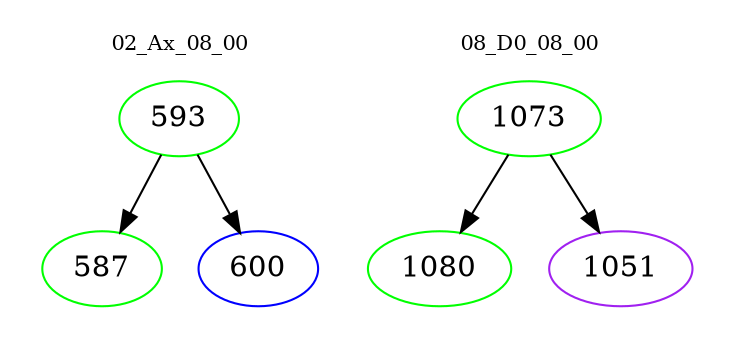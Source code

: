 digraph{
subgraph cluster_0 {
color = white
label = "02_Ax_08_00";
fontsize=10;
T0_593 [label="593", color="green"]
T0_593 -> T0_587 [color="black"]
T0_587 [label="587", color="green"]
T0_593 -> T0_600 [color="black"]
T0_600 [label="600", color="blue"]
}
subgraph cluster_1 {
color = white
label = "08_D0_08_00";
fontsize=10;
T1_1073 [label="1073", color="green"]
T1_1073 -> T1_1080 [color="black"]
T1_1080 [label="1080", color="green"]
T1_1073 -> T1_1051 [color="black"]
T1_1051 [label="1051", color="purple"]
}
}
